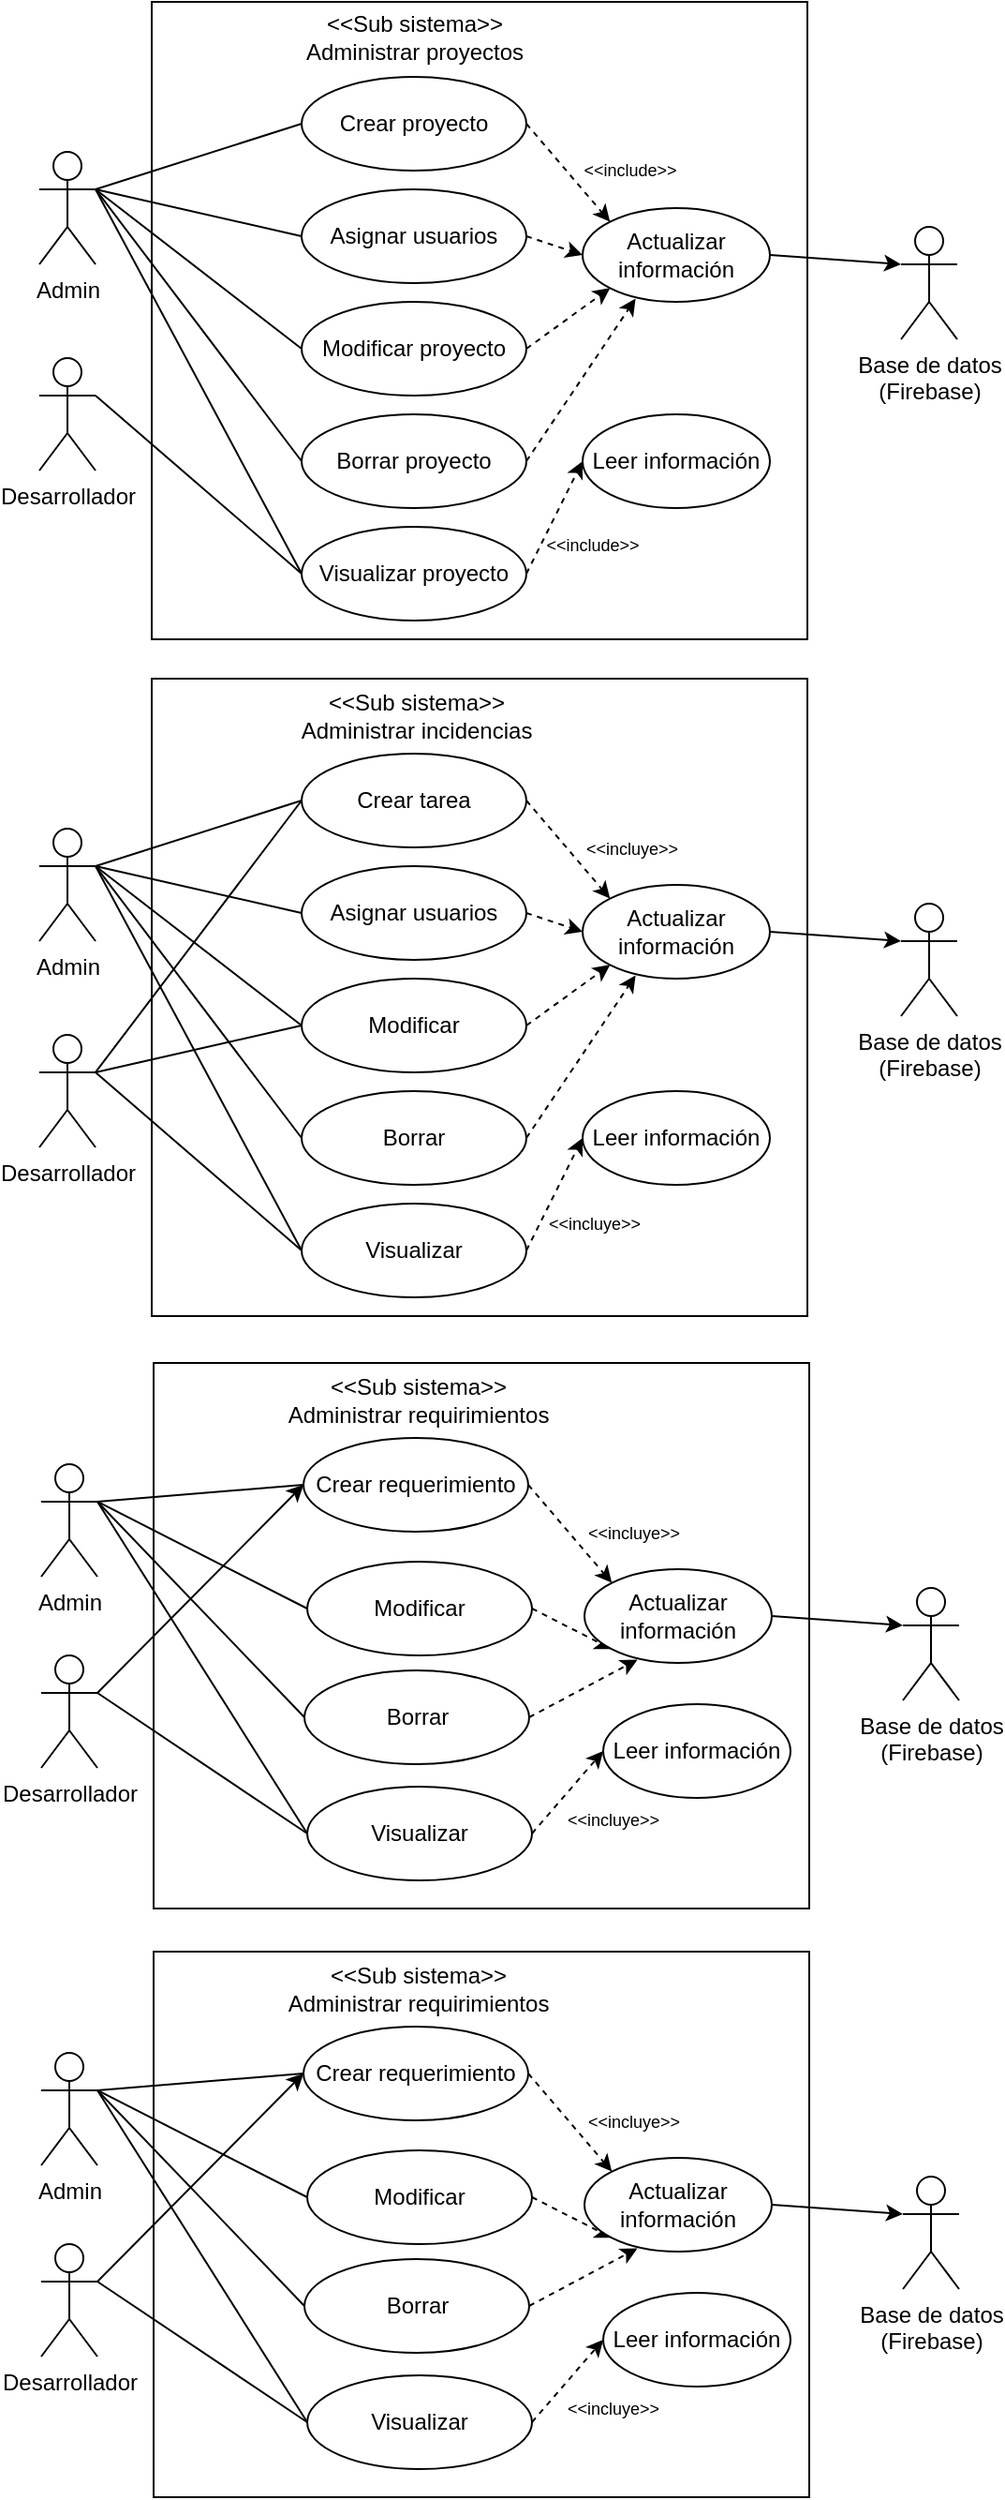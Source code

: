 <mxfile version="26.2.14">
  <diagram name="Page-1" id="r1gqqM0i9GKPcq_8EENj">
    <mxGraphModel dx="1158" dy="676" grid="0" gridSize="10" guides="1" tooltips="1" connect="1" arrows="1" fold="1" page="1" pageScale="1" pageWidth="850" pageHeight="1100" math="0" shadow="0">
      <root>
        <mxCell id="0" />
        <mxCell id="1" parent="0" />
        <mxCell id="-OMRtR1ukcJp4NZzfe01-68" value="" style="group" vertex="1" connectable="0" parent="1">
          <mxGeometry x="170" y="149" width="490" height="341" as="geometry" />
        </mxCell>
        <mxCell id="-OMRtR1ukcJp4NZzfe01-5" value="" style="rounded=0;whiteSpace=wrap;html=1;" vertex="1" parent="-OMRtR1ukcJp4NZzfe01-68">
          <mxGeometry x="60" y="1" width="350" height="340" as="geometry" />
        </mxCell>
        <mxCell id="-OMRtR1ukcJp4NZzfe01-20" style="edgeStyle=none;rounded=0;orthogonalLoop=1;jettySize=auto;html=1;exitX=1;exitY=0.333;exitDx=0;exitDy=0;exitPerimeter=0;entryX=0;entryY=0.5;entryDx=0;entryDy=0;endArrow=none;startFill=0;" edge="1" parent="-OMRtR1ukcJp4NZzfe01-68" source="-OMRtR1ukcJp4NZzfe01-1" target="-OMRtR1ukcJp4NZzfe01-6">
          <mxGeometry relative="1" as="geometry" />
        </mxCell>
        <mxCell id="-OMRtR1ukcJp4NZzfe01-21" style="edgeStyle=none;rounded=0;orthogonalLoop=1;jettySize=auto;html=1;exitX=1;exitY=0.333;exitDx=0;exitDy=0;exitPerimeter=0;entryX=0;entryY=0.5;entryDx=0;entryDy=0;endArrow=none;startFill=0;" edge="1" parent="-OMRtR1ukcJp4NZzfe01-68" source="-OMRtR1ukcJp4NZzfe01-1" target="-OMRtR1ukcJp4NZzfe01-7">
          <mxGeometry relative="1" as="geometry" />
        </mxCell>
        <mxCell id="-OMRtR1ukcJp4NZzfe01-22" style="edgeStyle=none;rounded=0;orthogonalLoop=1;jettySize=auto;html=1;exitX=1;exitY=0.333;exitDx=0;exitDy=0;exitPerimeter=0;entryX=0;entryY=0.5;entryDx=0;entryDy=0;endArrow=none;startFill=0;" edge="1" parent="-OMRtR1ukcJp4NZzfe01-68" source="-OMRtR1ukcJp4NZzfe01-1" target="-OMRtR1ukcJp4NZzfe01-11">
          <mxGeometry relative="1" as="geometry" />
        </mxCell>
        <mxCell id="-OMRtR1ukcJp4NZzfe01-24" style="edgeStyle=none;rounded=0;orthogonalLoop=1;jettySize=auto;html=1;exitX=1;exitY=0.333;exitDx=0;exitDy=0;exitPerimeter=0;entryX=0;entryY=0.5;entryDx=0;entryDy=0;endArrow=none;startFill=0;" edge="1" parent="-OMRtR1ukcJp4NZzfe01-68" source="-OMRtR1ukcJp4NZzfe01-1" target="-OMRtR1ukcJp4NZzfe01-12">
          <mxGeometry relative="1" as="geometry" />
        </mxCell>
        <mxCell id="-OMRtR1ukcJp4NZzfe01-25" style="edgeStyle=none;rounded=0;orthogonalLoop=1;jettySize=auto;html=1;exitX=1;exitY=0.333;exitDx=0;exitDy=0;exitPerimeter=0;entryX=0;entryY=0.5;entryDx=0;entryDy=0;endArrow=none;startFill=0;" edge="1" parent="-OMRtR1ukcJp4NZzfe01-68" source="-OMRtR1ukcJp4NZzfe01-1" target="-OMRtR1ukcJp4NZzfe01-8">
          <mxGeometry relative="1" as="geometry" />
        </mxCell>
        <mxCell id="-OMRtR1ukcJp4NZzfe01-1" value="Admin" style="shape=umlActor;verticalLabelPosition=bottom;verticalAlign=top;html=1;outlineConnect=0;" vertex="1" parent="-OMRtR1ukcJp4NZzfe01-68">
          <mxGeometry y="81" width="30" height="60" as="geometry" />
        </mxCell>
        <mxCell id="-OMRtR1ukcJp4NZzfe01-26" style="edgeStyle=none;rounded=0;orthogonalLoop=1;jettySize=auto;html=1;exitX=1;exitY=0.333;exitDx=0;exitDy=0;exitPerimeter=0;entryX=0;entryY=0.5;entryDx=0;entryDy=0;endArrow=none;startFill=0;" edge="1" parent="-OMRtR1ukcJp4NZzfe01-68" source="-OMRtR1ukcJp4NZzfe01-2" target="-OMRtR1ukcJp4NZzfe01-8">
          <mxGeometry relative="1" as="geometry" />
        </mxCell>
        <mxCell id="-OMRtR1ukcJp4NZzfe01-2" value="Desarrollador" style="shape=umlActor;verticalLabelPosition=bottom;verticalAlign=top;html=1;outlineConnect=0;" vertex="1" parent="-OMRtR1ukcJp4NZzfe01-68">
          <mxGeometry y="191" width="30" height="60" as="geometry" />
        </mxCell>
        <mxCell id="-OMRtR1ukcJp4NZzfe01-34" style="edgeStyle=none;rounded=0;orthogonalLoop=1;jettySize=auto;html=1;exitX=1;exitY=0.5;exitDx=0;exitDy=0;entryX=0;entryY=0;entryDx=0;entryDy=0;dashed=1;" edge="1" parent="-OMRtR1ukcJp4NZzfe01-68" source="-OMRtR1ukcJp4NZzfe01-6" target="-OMRtR1ukcJp4NZzfe01-32">
          <mxGeometry relative="1" as="geometry" />
        </mxCell>
        <mxCell id="-OMRtR1ukcJp4NZzfe01-6" value="Crear proyecto" style="ellipse;whiteSpace=wrap;html=1;" vertex="1" parent="-OMRtR1ukcJp4NZzfe01-68">
          <mxGeometry x="140" y="41" width="120" height="50" as="geometry" />
        </mxCell>
        <mxCell id="-OMRtR1ukcJp4NZzfe01-35" style="edgeStyle=none;rounded=0;orthogonalLoop=1;jettySize=auto;html=1;exitX=1;exitY=0.5;exitDx=0;exitDy=0;entryX=0;entryY=0.5;entryDx=0;entryDy=0;dashed=1;" edge="1" parent="-OMRtR1ukcJp4NZzfe01-68" source="-OMRtR1ukcJp4NZzfe01-7" target="-OMRtR1ukcJp4NZzfe01-32">
          <mxGeometry relative="1" as="geometry" />
        </mxCell>
        <mxCell id="-OMRtR1ukcJp4NZzfe01-7" value="Asignar usuarios" style="ellipse;whiteSpace=wrap;html=1;" vertex="1" parent="-OMRtR1ukcJp4NZzfe01-68">
          <mxGeometry x="140" y="101" width="120" height="50" as="geometry" />
        </mxCell>
        <mxCell id="-OMRtR1ukcJp4NZzfe01-38" style="edgeStyle=none;rounded=0;orthogonalLoop=1;jettySize=auto;html=1;exitX=1;exitY=0.5;exitDx=0;exitDy=0;entryX=0;entryY=0.5;entryDx=0;entryDy=0;dashed=1;" edge="1" parent="-OMRtR1ukcJp4NZzfe01-68" source="-OMRtR1ukcJp4NZzfe01-8" target="-OMRtR1ukcJp4NZzfe01-33">
          <mxGeometry relative="1" as="geometry" />
        </mxCell>
        <mxCell id="-OMRtR1ukcJp4NZzfe01-8" value="Visualizar proyecto" style="ellipse;whiteSpace=wrap;html=1;" vertex="1" parent="-OMRtR1ukcJp4NZzfe01-68">
          <mxGeometry x="140" y="281" width="120" height="50" as="geometry" />
        </mxCell>
        <mxCell id="-OMRtR1ukcJp4NZzfe01-36" style="edgeStyle=none;rounded=0;orthogonalLoop=1;jettySize=auto;html=1;exitX=1;exitY=0.5;exitDx=0;exitDy=0;entryX=0;entryY=1;entryDx=0;entryDy=0;dashed=1;" edge="1" parent="-OMRtR1ukcJp4NZzfe01-68" source="-OMRtR1ukcJp4NZzfe01-11" target="-OMRtR1ukcJp4NZzfe01-32">
          <mxGeometry relative="1" as="geometry" />
        </mxCell>
        <mxCell id="-OMRtR1ukcJp4NZzfe01-11" value="Modificar proyecto" style="ellipse;whiteSpace=wrap;html=1;" vertex="1" parent="-OMRtR1ukcJp4NZzfe01-68">
          <mxGeometry x="140" y="161" width="120" height="50" as="geometry" />
        </mxCell>
        <mxCell id="-OMRtR1ukcJp4NZzfe01-12" value="Borrar proyecto" style="ellipse;whiteSpace=wrap;html=1;" vertex="1" parent="-OMRtR1ukcJp4NZzfe01-68">
          <mxGeometry x="140" y="221" width="120" height="50" as="geometry" />
        </mxCell>
        <mxCell id="-OMRtR1ukcJp4NZzfe01-18" value="&lt;div&gt;&amp;lt;&amp;lt;Sub sistema&amp;gt;&amp;gt;&lt;/div&gt;Administrar proyectos" style="text;html=1;align=center;verticalAlign=middle;resizable=0;points=[];autosize=1;strokeColor=none;fillColor=none;" vertex="1" parent="-OMRtR1ukcJp4NZzfe01-68">
          <mxGeometry x="130" width="140" height="40" as="geometry" />
        </mxCell>
        <mxCell id="-OMRtR1ukcJp4NZzfe01-19" value="Base de datos&lt;div&gt;(Firebase)&lt;/div&gt;" style="shape=umlActor;verticalLabelPosition=bottom;verticalAlign=top;html=1;outlineConnect=0;" vertex="1" parent="-OMRtR1ukcJp4NZzfe01-68">
          <mxGeometry x="460" y="121" width="30" height="60" as="geometry" />
        </mxCell>
        <mxCell id="-OMRtR1ukcJp4NZzfe01-32" value="Actualizar&lt;div&gt;información&lt;/div&gt;" style="ellipse;whiteSpace=wrap;html=1;" vertex="1" parent="-OMRtR1ukcJp4NZzfe01-68">
          <mxGeometry x="290" y="111" width="100" height="50" as="geometry" />
        </mxCell>
        <mxCell id="-OMRtR1ukcJp4NZzfe01-33" value="Leer información" style="ellipse;whiteSpace=wrap;html=1;" vertex="1" parent="-OMRtR1ukcJp4NZzfe01-68">
          <mxGeometry x="290" y="221" width="100" height="50" as="geometry" />
        </mxCell>
        <mxCell id="-OMRtR1ukcJp4NZzfe01-37" style="edgeStyle=none;rounded=0;orthogonalLoop=1;jettySize=auto;html=1;exitX=1;exitY=0.5;exitDx=0;exitDy=0;entryX=0.283;entryY=0.965;entryDx=0;entryDy=0;entryPerimeter=0;dashed=1;" edge="1" parent="-OMRtR1ukcJp4NZzfe01-68" source="-OMRtR1ukcJp4NZzfe01-12" target="-OMRtR1ukcJp4NZzfe01-32">
          <mxGeometry relative="1" as="geometry" />
        </mxCell>
        <mxCell id="-OMRtR1ukcJp4NZzfe01-39" style="edgeStyle=none;rounded=0;orthogonalLoop=1;jettySize=auto;html=1;exitX=1;exitY=0.5;exitDx=0;exitDy=0;entryX=0;entryY=0.333;entryDx=0;entryDy=0;entryPerimeter=0;" edge="1" parent="-OMRtR1ukcJp4NZzfe01-68" source="-OMRtR1ukcJp4NZzfe01-32" target="-OMRtR1ukcJp4NZzfe01-19">
          <mxGeometry relative="1" as="geometry" />
        </mxCell>
        <mxCell id="-OMRtR1ukcJp4NZzfe01-40" value="&amp;lt;&amp;lt;include&amp;gt;&amp;gt;" style="text;html=1;align=center;verticalAlign=middle;resizable=0;points=[];autosize=1;strokeColor=none;fillColor=none;fontSize=9;" vertex="1" parent="-OMRtR1ukcJp4NZzfe01-68">
          <mxGeometry x="280" y="81" width="70" height="20" as="geometry" />
        </mxCell>
        <mxCell id="-OMRtR1ukcJp4NZzfe01-41" value="&amp;lt;&amp;lt;include&amp;gt;&amp;gt;" style="text;html=1;align=center;verticalAlign=middle;resizable=0;points=[];autosize=1;strokeColor=none;fillColor=none;fontSize=9;" vertex="1" parent="-OMRtR1ukcJp4NZzfe01-68">
          <mxGeometry x="260" y="281" width="70" height="20" as="geometry" />
        </mxCell>
        <mxCell id="-OMRtR1ukcJp4NZzfe01-69" value="" style="group" vertex="1" connectable="0" parent="1">
          <mxGeometry x="170" y="510" width="490" height="341" as="geometry" />
        </mxCell>
        <mxCell id="-OMRtR1ukcJp4NZzfe01-70" value="" style="rounded=0;whiteSpace=wrap;html=1;" vertex="1" parent="-OMRtR1ukcJp4NZzfe01-69">
          <mxGeometry x="60" y="1" width="350" height="340" as="geometry" />
        </mxCell>
        <mxCell id="-OMRtR1ukcJp4NZzfe01-71" style="edgeStyle=none;rounded=0;orthogonalLoop=1;jettySize=auto;html=1;exitX=1;exitY=0.333;exitDx=0;exitDy=0;exitPerimeter=0;entryX=0;entryY=0.5;entryDx=0;entryDy=0;endArrow=none;startFill=0;" edge="1" parent="-OMRtR1ukcJp4NZzfe01-69" source="-OMRtR1ukcJp4NZzfe01-76" target="-OMRtR1ukcJp4NZzfe01-80">
          <mxGeometry relative="1" as="geometry" />
        </mxCell>
        <mxCell id="-OMRtR1ukcJp4NZzfe01-72" style="edgeStyle=none;rounded=0;orthogonalLoop=1;jettySize=auto;html=1;exitX=1;exitY=0.333;exitDx=0;exitDy=0;exitPerimeter=0;entryX=0;entryY=0.5;entryDx=0;entryDy=0;endArrow=none;startFill=0;" edge="1" parent="-OMRtR1ukcJp4NZzfe01-69" source="-OMRtR1ukcJp4NZzfe01-76" target="-OMRtR1ukcJp4NZzfe01-82">
          <mxGeometry relative="1" as="geometry" />
        </mxCell>
        <mxCell id="-OMRtR1ukcJp4NZzfe01-73" style="edgeStyle=none;rounded=0;orthogonalLoop=1;jettySize=auto;html=1;exitX=1;exitY=0.333;exitDx=0;exitDy=0;exitPerimeter=0;entryX=0;entryY=0.5;entryDx=0;entryDy=0;endArrow=none;startFill=0;" edge="1" parent="-OMRtR1ukcJp4NZzfe01-69" source="-OMRtR1ukcJp4NZzfe01-76" target="-OMRtR1ukcJp4NZzfe01-86">
          <mxGeometry relative="1" as="geometry" />
        </mxCell>
        <mxCell id="-OMRtR1ukcJp4NZzfe01-74" style="edgeStyle=none;rounded=0;orthogonalLoop=1;jettySize=auto;html=1;exitX=1;exitY=0.333;exitDx=0;exitDy=0;exitPerimeter=0;entryX=0;entryY=0.5;entryDx=0;entryDy=0;endArrow=none;startFill=0;" edge="1" parent="-OMRtR1ukcJp4NZzfe01-69" source="-OMRtR1ukcJp4NZzfe01-76" target="-OMRtR1ukcJp4NZzfe01-87">
          <mxGeometry relative="1" as="geometry" />
        </mxCell>
        <mxCell id="-OMRtR1ukcJp4NZzfe01-75" style="edgeStyle=none;rounded=0;orthogonalLoop=1;jettySize=auto;html=1;exitX=1;exitY=0.333;exitDx=0;exitDy=0;exitPerimeter=0;entryX=0;entryY=0.5;entryDx=0;entryDy=0;endArrow=none;startFill=0;" edge="1" parent="-OMRtR1ukcJp4NZzfe01-69" source="-OMRtR1ukcJp4NZzfe01-76" target="-OMRtR1ukcJp4NZzfe01-84">
          <mxGeometry relative="1" as="geometry" />
        </mxCell>
        <mxCell id="-OMRtR1ukcJp4NZzfe01-76" value="Admin" style="shape=umlActor;verticalLabelPosition=bottom;verticalAlign=top;html=1;outlineConnect=0;" vertex="1" parent="-OMRtR1ukcJp4NZzfe01-69">
          <mxGeometry y="81" width="30" height="60" as="geometry" />
        </mxCell>
        <mxCell id="-OMRtR1ukcJp4NZzfe01-77" style="edgeStyle=none;rounded=0;orthogonalLoop=1;jettySize=auto;html=1;exitX=1;exitY=0.333;exitDx=0;exitDy=0;exitPerimeter=0;entryX=0;entryY=0.5;entryDx=0;entryDy=0;endArrow=none;startFill=0;" edge="1" parent="-OMRtR1ukcJp4NZzfe01-69" source="-OMRtR1ukcJp4NZzfe01-78" target="-OMRtR1ukcJp4NZzfe01-84">
          <mxGeometry relative="1" as="geometry" />
        </mxCell>
        <mxCell id="-OMRtR1ukcJp4NZzfe01-184" style="edgeStyle=none;rounded=0;orthogonalLoop=1;jettySize=auto;html=1;exitX=1;exitY=0.333;exitDx=0;exitDy=0;exitPerimeter=0;entryX=0;entryY=0.5;entryDx=0;entryDy=0;endArrow=none;startFill=0;" edge="1" parent="-OMRtR1ukcJp4NZzfe01-69" source="-OMRtR1ukcJp4NZzfe01-78" target="-OMRtR1ukcJp4NZzfe01-80">
          <mxGeometry relative="1" as="geometry" />
        </mxCell>
        <mxCell id="-OMRtR1ukcJp4NZzfe01-185" style="edgeStyle=none;rounded=0;orthogonalLoop=1;jettySize=auto;html=1;exitX=1;exitY=0.333;exitDx=0;exitDy=0;exitPerimeter=0;entryX=0;entryY=0.5;entryDx=0;entryDy=0;endArrow=none;startFill=0;" edge="1" parent="-OMRtR1ukcJp4NZzfe01-69" source="-OMRtR1ukcJp4NZzfe01-78" target="-OMRtR1ukcJp4NZzfe01-86">
          <mxGeometry relative="1" as="geometry" />
        </mxCell>
        <mxCell id="-OMRtR1ukcJp4NZzfe01-78" value="Desarrollador" style="shape=umlActor;verticalLabelPosition=bottom;verticalAlign=top;html=1;outlineConnect=0;" vertex="1" parent="-OMRtR1ukcJp4NZzfe01-69">
          <mxGeometry y="191" width="30" height="60" as="geometry" />
        </mxCell>
        <mxCell id="-OMRtR1ukcJp4NZzfe01-79" style="edgeStyle=none;rounded=0;orthogonalLoop=1;jettySize=auto;html=1;exitX=1;exitY=0.5;exitDx=0;exitDy=0;entryX=0;entryY=0;entryDx=0;entryDy=0;dashed=1;" edge="1" parent="-OMRtR1ukcJp4NZzfe01-69" source="-OMRtR1ukcJp4NZzfe01-80" target="-OMRtR1ukcJp4NZzfe01-90">
          <mxGeometry relative="1" as="geometry" />
        </mxCell>
        <mxCell id="-OMRtR1ukcJp4NZzfe01-80" value="Crear tarea" style="ellipse;whiteSpace=wrap;html=1;" vertex="1" parent="-OMRtR1ukcJp4NZzfe01-69">
          <mxGeometry x="140" y="41" width="120" height="50" as="geometry" />
        </mxCell>
        <mxCell id="-OMRtR1ukcJp4NZzfe01-81" style="edgeStyle=none;rounded=0;orthogonalLoop=1;jettySize=auto;html=1;exitX=1;exitY=0.5;exitDx=0;exitDy=0;entryX=0;entryY=0.5;entryDx=0;entryDy=0;dashed=1;" edge="1" parent="-OMRtR1ukcJp4NZzfe01-69" source="-OMRtR1ukcJp4NZzfe01-82" target="-OMRtR1ukcJp4NZzfe01-90">
          <mxGeometry relative="1" as="geometry" />
        </mxCell>
        <mxCell id="-OMRtR1ukcJp4NZzfe01-82" value="Asignar usuarios" style="ellipse;whiteSpace=wrap;html=1;" vertex="1" parent="-OMRtR1ukcJp4NZzfe01-69">
          <mxGeometry x="140" y="101" width="120" height="50" as="geometry" />
        </mxCell>
        <mxCell id="-OMRtR1ukcJp4NZzfe01-83" style="edgeStyle=none;rounded=0;orthogonalLoop=1;jettySize=auto;html=1;exitX=1;exitY=0.5;exitDx=0;exitDy=0;entryX=0;entryY=0.5;entryDx=0;entryDy=0;dashed=1;" edge="1" parent="-OMRtR1ukcJp4NZzfe01-69" source="-OMRtR1ukcJp4NZzfe01-84" target="-OMRtR1ukcJp4NZzfe01-91">
          <mxGeometry relative="1" as="geometry" />
        </mxCell>
        <mxCell id="-OMRtR1ukcJp4NZzfe01-84" value="Visualizar" style="ellipse;whiteSpace=wrap;html=1;" vertex="1" parent="-OMRtR1ukcJp4NZzfe01-69">
          <mxGeometry x="140" y="281" width="120" height="50" as="geometry" />
        </mxCell>
        <mxCell id="-OMRtR1ukcJp4NZzfe01-85" style="edgeStyle=none;rounded=0;orthogonalLoop=1;jettySize=auto;html=1;exitX=1;exitY=0.5;exitDx=0;exitDy=0;entryX=0;entryY=1;entryDx=0;entryDy=0;dashed=1;" edge="1" parent="-OMRtR1ukcJp4NZzfe01-69" source="-OMRtR1ukcJp4NZzfe01-86" target="-OMRtR1ukcJp4NZzfe01-90">
          <mxGeometry relative="1" as="geometry" />
        </mxCell>
        <mxCell id="-OMRtR1ukcJp4NZzfe01-86" value="Modificar" style="ellipse;whiteSpace=wrap;html=1;" vertex="1" parent="-OMRtR1ukcJp4NZzfe01-69">
          <mxGeometry x="140" y="161" width="120" height="50" as="geometry" />
        </mxCell>
        <mxCell id="-OMRtR1ukcJp4NZzfe01-87" value="Borrar" style="ellipse;whiteSpace=wrap;html=1;" vertex="1" parent="-OMRtR1ukcJp4NZzfe01-69">
          <mxGeometry x="140" y="221" width="120" height="50" as="geometry" />
        </mxCell>
        <mxCell id="-OMRtR1ukcJp4NZzfe01-88" value="&lt;div&gt;&amp;lt;&amp;lt;Sub sistema&amp;gt;&amp;gt;&lt;/div&gt;Administrar incidencias" style="text;html=1;align=center;verticalAlign=middle;resizable=0;points=[];autosize=1;strokeColor=none;fillColor=none;" vertex="1" parent="-OMRtR1ukcJp4NZzfe01-69">
          <mxGeometry x="130" width="141" height="41" as="geometry" />
        </mxCell>
        <mxCell id="-OMRtR1ukcJp4NZzfe01-89" value="Base de datos&lt;div&gt;(Firebase)&lt;/div&gt;" style="shape=umlActor;verticalLabelPosition=bottom;verticalAlign=top;html=1;outlineConnect=0;" vertex="1" parent="-OMRtR1ukcJp4NZzfe01-69">
          <mxGeometry x="460" y="121" width="30" height="60" as="geometry" />
        </mxCell>
        <mxCell id="-OMRtR1ukcJp4NZzfe01-90" value="Actualizar&lt;div&gt;información&lt;/div&gt;" style="ellipse;whiteSpace=wrap;html=1;" vertex="1" parent="-OMRtR1ukcJp4NZzfe01-69">
          <mxGeometry x="290" y="111" width="100" height="50" as="geometry" />
        </mxCell>
        <mxCell id="-OMRtR1ukcJp4NZzfe01-91" value="Leer información" style="ellipse;whiteSpace=wrap;html=1;" vertex="1" parent="-OMRtR1ukcJp4NZzfe01-69">
          <mxGeometry x="290" y="221" width="100" height="50" as="geometry" />
        </mxCell>
        <mxCell id="-OMRtR1ukcJp4NZzfe01-92" style="edgeStyle=none;rounded=0;orthogonalLoop=1;jettySize=auto;html=1;exitX=1;exitY=0.5;exitDx=0;exitDy=0;entryX=0.283;entryY=0.965;entryDx=0;entryDy=0;entryPerimeter=0;dashed=1;" edge="1" parent="-OMRtR1ukcJp4NZzfe01-69" source="-OMRtR1ukcJp4NZzfe01-87" target="-OMRtR1ukcJp4NZzfe01-90">
          <mxGeometry relative="1" as="geometry" />
        </mxCell>
        <mxCell id="-OMRtR1ukcJp4NZzfe01-93" style="edgeStyle=none;rounded=0;orthogonalLoop=1;jettySize=auto;html=1;exitX=1;exitY=0.5;exitDx=0;exitDy=0;entryX=0;entryY=0.333;entryDx=0;entryDy=0;entryPerimeter=0;" edge="1" parent="-OMRtR1ukcJp4NZzfe01-69" source="-OMRtR1ukcJp4NZzfe01-90" target="-OMRtR1ukcJp4NZzfe01-89">
          <mxGeometry relative="1" as="geometry" />
        </mxCell>
        <mxCell id="-OMRtR1ukcJp4NZzfe01-94" value="&amp;lt;&amp;lt;incluye&amp;gt;&amp;gt;" style="text;html=1;align=center;verticalAlign=middle;resizable=0;points=[];autosize=1;strokeColor=none;fillColor=none;fontSize=9;" vertex="1" parent="-OMRtR1ukcJp4NZzfe01-69">
          <mxGeometry x="282" y="80" width="67" height="23" as="geometry" />
        </mxCell>
        <mxCell id="-OMRtR1ukcJp4NZzfe01-95" value="&amp;lt;&amp;lt;incluye&amp;gt;&amp;gt;" style="text;html=1;align=center;verticalAlign=middle;resizable=0;points=[];autosize=1;strokeColor=none;fillColor=none;fontSize=9;" vertex="1" parent="-OMRtR1ukcJp4NZzfe01-69">
          <mxGeometry x="262" y="280" width="67" height="23" as="geometry" />
        </mxCell>
        <mxCell id="-OMRtR1ukcJp4NZzfe01-123" value="" style="group" vertex="1" connectable="0" parent="1">
          <mxGeometry x="171" y="875" width="490" height="341" as="geometry" />
        </mxCell>
        <mxCell id="-OMRtR1ukcJp4NZzfe01-124" value="" style="rounded=0;whiteSpace=wrap;html=1;" vertex="1" parent="-OMRtR1ukcJp4NZzfe01-123">
          <mxGeometry x="60" y="1" width="350" height="291" as="geometry" />
        </mxCell>
        <mxCell id="-OMRtR1ukcJp4NZzfe01-125" style="edgeStyle=none;rounded=0;orthogonalLoop=1;jettySize=auto;html=1;exitX=1;exitY=0.333;exitDx=0;exitDy=0;exitPerimeter=0;entryX=0;entryY=0.5;entryDx=0;entryDy=0;endArrow=none;startFill=0;" edge="1" parent="-OMRtR1ukcJp4NZzfe01-123" source="-OMRtR1ukcJp4NZzfe01-130" target="-OMRtR1ukcJp4NZzfe01-135">
          <mxGeometry relative="1" as="geometry" />
        </mxCell>
        <mxCell id="-OMRtR1ukcJp4NZzfe01-127" style="edgeStyle=none;rounded=0;orthogonalLoop=1;jettySize=auto;html=1;exitX=1;exitY=0.333;exitDx=0;exitDy=0;exitPerimeter=0;entryX=0;entryY=0.5;entryDx=0;entryDy=0;endArrow=none;startFill=0;" edge="1" parent="-OMRtR1ukcJp4NZzfe01-123" source="-OMRtR1ukcJp4NZzfe01-130" target="-OMRtR1ukcJp4NZzfe01-141">
          <mxGeometry relative="1" as="geometry" />
        </mxCell>
        <mxCell id="-OMRtR1ukcJp4NZzfe01-128" style="edgeStyle=none;rounded=0;orthogonalLoop=1;jettySize=auto;html=1;exitX=1;exitY=0.333;exitDx=0;exitDy=0;exitPerimeter=0;entryX=0;entryY=0.5;entryDx=0;entryDy=0;endArrow=none;startFill=0;" edge="1" parent="-OMRtR1ukcJp4NZzfe01-123" source="-OMRtR1ukcJp4NZzfe01-130" target="-OMRtR1ukcJp4NZzfe01-142">
          <mxGeometry relative="1" as="geometry" />
        </mxCell>
        <mxCell id="-OMRtR1ukcJp4NZzfe01-129" style="edgeStyle=none;rounded=0;orthogonalLoop=1;jettySize=auto;html=1;exitX=1;exitY=0.333;exitDx=0;exitDy=0;exitPerimeter=0;entryX=0;entryY=0.5;entryDx=0;entryDy=0;endArrow=none;startFill=0;" edge="1" parent="-OMRtR1ukcJp4NZzfe01-123" source="-OMRtR1ukcJp4NZzfe01-130" target="-OMRtR1ukcJp4NZzfe01-139">
          <mxGeometry relative="1" as="geometry" />
        </mxCell>
        <mxCell id="-OMRtR1ukcJp4NZzfe01-130" value="Admin" style="shape=umlActor;verticalLabelPosition=bottom;verticalAlign=top;html=1;outlineConnect=0;" vertex="1" parent="-OMRtR1ukcJp4NZzfe01-123">
          <mxGeometry y="55" width="30" height="60" as="geometry" />
        </mxCell>
        <mxCell id="-OMRtR1ukcJp4NZzfe01-131" style="edgeStyle=none;rounded=0;orthogonalLoop=1;jettySize=auto;html=1;exitX=1;exitY=0.333;exitDx=0;exitDy=0;exitPerimeter=0;entryX=0;entryY=0.5;entryDx=0;entryDy=0;endArrow=none;startFill=0;" edge="1" parent="-OMRtR1ukcJp4NZzfe01-123" source="-OMRtR1ukcJp4NZzfe01-133" target="-OMRtR1ukcJp4NZzfe01-139">
          <mxGeometry relative="1" as="geometry" />
        </mxCell>
        <mxCell id="-OMRtR1ukcJp4NZzfe01-132" style="edgeStyle=none;rounded=0;orthogonalLoop=1;jettySize=auto;html=1;exitX=1;exitY=0.333;exitDx=0;exitDy=0;exitPerimeter=0;entryX=0;entryY=0.5;entryDx=0;entryDy=0;" edge="1" parent="-OMRtR1ukcJp4NZzfe01-123" source="-OMRtR1ukcJp4NZzfe01-133" target="-OMRtR1ukcJp4NZzfe01-135">
          <mxGeometry relative="1" as="geometry" />
        </mxCell>
        <mxCell id="-OMRtR1ukcJp4NZzfe01-133" value="Desarrollador" style="shape=umlActor;verticalLabelPosition=bottom;verticalAlign=top;html=1;outlineConnect=0;" vertex="1" parent="-OMRtR1ukcJp4NZzfe01-123">
          <mxGeometry y="157" width="30" height="60" as="geometry" />
        </mxCell>
        <mxCell id="-OMRtR1ukcJp4NZzfe01-134" style="edgeStyle=none;rounded=0;orthogonalLoop=1;jettySize=auto;html=1;exitX=1;exitY=0.5;exitDx=0;exitDy=0;entryX=0;entryY=0;entryDx=0;entryDy=0;dashed=1;" edge="1" parent="-OMRtR1ukcJp4NZzfe01-123" source="-OMRtR1ukcJp4NZzfe01-135" target="-OMRtR1ukcJp4NZzfe01-145">
          <mxGeometry relative="1" as="geometry" />
        </mxCell>
        <mxCell id="-OMRtR1ukcJp4NZzfe01-135" value="Crear requerimiento" style="ellipse;whiteSpace=wrap;html=1;" vertex="1" parent="-OMRtR1ukcJp4NZzfe01-123">
          <mxGeometry x="140" y="41" width="120" height="50" as="geometry" />
        </mxCell>
        <mxCell id="-OMRtR1ukcJp4NZzfe01-138" style="edgeStyle=none;rounded=0;orthogonalLoop=1;jettySize=auto;html=1;exitX=1;exitY=0.5;exitDx=0;exitDy=0;entryX=0;entryY=0.5;entryDx=0;entryDy=0;dashed=1;" edge="1" parent="-OMRtR1ukcJp4NZzfe01-123" source="-OMRtR1ukcJp4NZzfe01-139" target="-OMRtR1ukcJp4NZzfe01-146">
          <mxGeometry relative="1" as="geometry" />
        </mxCell>
        <mxCell id="-OMRtR1ukcJp4NZzfe01-139" value="Visualizar" style="ellipse;whiteSpace=wrap;html=1;" vertex="1" parent="-OMRtR1ukcJp4NZzfe01-123">
          <mxGeometry x="142" y="227" width="120" height="50" as="geometry" />
        </mxCell>
        <mxCell id="-OMRtR1ukcJp4NZzfe01-140" style="edgeStyle=none;rounded=0;orthogonalLoop=1;jettySize=auto;html=1;exitX=1;exitY=0.5;exitDx=0;exitDy=0;entryX=0;entryY=1;entryDx=0;entryDy=0;dashed=1;" edge="1" parent="-OMRtR1ukcJp4NZzfe01-123" source="-OMRtR1ukcJp4NZzfe01-141" target="-OMRtR1ukcJp4NZzfe01-145">
          <mxGeometry relative="1" as="geometry" />
        </mxCell>
        <mxCell id="-OMRtR1ukcJp4NZzfe01-141" value="Modificar" style="ellipse;whiteSpace=wrap;html=1;" vertex="1" parent="-OMRtR1ukcJp4NZzfe01-123">
          <mxGeometry x="142" y="107" width="120" height="50" as="geometry" />
        </mxCell>
        <mxCell id="-OMRtR1ukcJp4NZzfe01-142" value="Borrar" style="ellipse;whiteSpace=wrap;html=1;" vertex="1" parent="-OMRtR1ukcJp4NZzfe01-123">
          <mxGeometry x="140.5" y="165" width="120" height="50" as="geometry" />
        </mxCell>
        <mxCell id="-OMRtR1ukcJp4NZzfe01-143" value="&lt;div&gt;&amp;lt;&amp;lt;Sub sistema&amp;gt;&amp;gt;&lt;/div&gt;Administrar requirimientos" style="text;html=1;align=center;verticalAlign=middle;resizable=0;points=[];autosize=1;strokeColor=none;fillColor=none;" vertex="1" parent="-OMRtR1ukcJp4NZzfe01-123">
          <mxGeometry x="122" width="157" height="41" as="geometry" />
        </mxCell>
        <mxCell id="-OMRtR1ukcJp4NZzfe01-144" value="Base de datos&lt;div&gt;(Firebase)&lt;/div&gt;" style="shape=umlActor;verticalLabelPosition=bottom;verticalAlign=top;html=1;outlineConnect=0;" vertex="1" parent="-OMRtR1ukcJp4NZzfe01-123">
          <mxGeometry x="460" y="121" width="30" height="60" as="geometry" />
        </mxCell>
        <mxCell id="-OMRtR1ukcJp4NZzfe01-145" value="Actualizar&lt;div&gt;información&lt;/div&gt;" style="ellipse;whiteSpace=wrap;html=1;" vertex="1" parent="-OMRtR1ukcJp4NZzfe01-123">
          <mxGeometry x="290" y="111" width="100" height="50" as="geometry" />
        </mxCell>
        <mxCell id="-OMRtR1ukcJp4NZzfe01-146" value="Leer información" style="ellipse;whiteSpace=wrap;html=1;" vertex="1" parent="-OMRtR1ukcJp4NZzfe01-123">
          <mxGeometry x="300" y="183" width="100" height="50" as="geometry" />
        </mxCell>
        <mxCell id="-OMRtR1ukcJp4NZzfe01-147" style="edgeStyle=none;rounded=0;orthogonalLoop=1;jettySize=auto;html=1;exitX=1;exitY=0.5;exitDx=0;exitDy=0;entryX=0.283;entryY=0.965;entryDx=0;entryDy=0;entryPerimeter=0;dashed=1;" edge="1" parent="-OMRtR1ukcJp4NZzfe01-123" source="-OMRtR1ukcJp4NZzfe01-142" target="-OMRtR1ukcJp4NZzfe01-145">
          <mxGeometry relative="1" as="geometry" />
        </mxCell>
        <mxCell id="-OMRtR1ukcJp4NZzfe01-148" style="edgeStyle=none;rounded=0;orthogonalLoop=1;jettySize=auto;html=1;exitX=1;exitY=0.5;exitDx=0;exitDy=0;entryX=0;entryY=0.333;entryDx=0;entryDy=0;entryPerimeter=0;" edge="1" parent="-OMRtR1ukcJp4NZzfe01-123" source="-OMRtR1ukcJp4NZzfe01-145" target="-OMRtR1ukcJp4NZzfe01-144">
          <mxGeometry relative="1" as="geometry" />
        </mxCell>
        <mxCell id="-OMRtR1ukcJp4NZzfe01-149" value="&amp;lt;&amp;lt;incluye&amp;gt;&amp;gt;" style="text;html=1;align=center;verticalAlign=middle;resizable=0;points=[];autosize=1;strokeColor=none;fillColor=none;fontSize=9;" vertex="1" parent="-OMRtR1ukcJp4NZzfe01-123">
          <mxGeometry x="282" y="80" width="67" height="23" as="geometry" />
        </mxCell>
        <mxCell id="-OMRtR1ukcJp4NZzfe01-150" value="&amp;lt;&amp;lt;incluye&amp;gt;&amp;gt;" style="text;html=1;align=center;verticalAlign=middle;resizable=0;points=[];autosize=1;strokeColor=none;fillColor=none;fontSize=9;" vertex="1" parent="-OMRtR1ukcJp4NZzfe01-123">
          <mxGeometry x="271" y="233" width="67" height="23" as="geometry" />
        </mxCell>
        <mxCell id="-OMRtR1ukcJp4NZzfe01-155" value="" style="rounded=0;whiteSpace=wrap;html=1;" vertex="1" parent="1">
          <mxGeometry x="231" y="1190" width="350" height="291" as="geometry" />
        </mxCell>
        <mxCell id="-OMRtR1ukcJp4NZzfe01-156" style="edgeStyle=none;rounded=0;orthogonalLoop=1;jettySize=auto;html=1;exitX=1;exitY=0.333;exitDx=0;exitDy=0;exitPerimeter=0;entryX=0;entryY=0.5;entryDx=0;entryDy=0;endArrow=none;startFill=0;" edge="1" parent="1" source="-OMRtR1ukcJp4NZzfe01-160" target="-OMRtR1ukcJp4NZzfe01-165">
          <mxGeometry relative="1" as="geometry" />
        </mxCell>
        <mxCell id="-OMRtR1ukcJp4NZzfe01-157" style="edgeStyle=none;rounded=0;orthogonalLoop=1;jettySize=auto;html=1;exitX=1;exitY=0.333;exitDx=0;exitDy=0;exitPerimeter=0;entryX=0;entryY=0.5;entryDx=0;entryDy=0;endArrow=none;startFill=0;" edge="1" parent="1" source="-OMRtR1ukcJp4NZzfe01-160" target="-OMRtR1ukcJp4NZzfe01-169">
          <mxGeometry relative="1" as="geometry" />
        </mxCell>
        <mxCell id="-OMRtR1ukcJp4NZzfe01-158" style="edgeStyle=none;rounded=0;orthogonalLoop=1;jettySize=auto;html=1;exitX=1;exitY=0.333;exitDx=0;exitDy=0;exitPerimeter=0;entryX=0;entryY=0.5;entryDx=0;entryDy=0;endArrow=none;startFill=0;" edge="1" parent="1" source="-OMRtR1ukcJp4NZzfe01-160" target="-OMRtR1ukcJp4NZzfe01-170">
          <mxGeometry relative="1" as="geometry" />
        </mxCell>
        <mxCell id="-OMRtR1ukcJp4NZzfe01-159" style="edgeStyle=none;rounded=0;orthogonalLoop=1;jettySize=auto;html=1;exitX=1;exitY=0.333;exitDx=0;exitDy=0;exitPerimeter=0;entryX=0;entryY=0.5;entryDx=0;entryDy=0;endArrow=none;startFill=0;" edge="1" parent="1" source="-OMRtR1ukcJp4NZzfe01-160" target="-OMRtR1ukcJp4NZzfe01-167">
          <mxGeometry relative="1" as="geometry" />
        </mxCell>
        <mxCell id="-OMRtR1ukcJp4NZzfe01-160" value="Admin" style="shape=umlActor;verticalLabelPosition=bottom;verticalAlign=top;html=1;outlineConnect=0;" vertex="1" parent="1">
          <mxGeometry x="171" y="1244" width="30" height="60" as="geometry" />
        </mxCell>
        <mxCell id="-OMRtR1ukcJp4NZzfe01-161" style="edgeStyle=none;rounded=0;orthogonalLoop=1;jettySize=auto;html=1;exitX=1;exitY=0.333;exitDx=0;exitDy=0;exitPerimeter=0;entryX=0;entryY=0.5;entryDx=0;entryDy=0;endArrow=none;startFill=0;" edge="1" parent="1" source="-OMRtR1ukcJp4NZzfe01-163" target="-OMRtR1ukcJp4NZzfe01-167">
          <mxGeometry relative="1" as="geometry" />
        </mxCell>
        <mxCell id="-OMRtR1ukcJp4NZzfe01-162" style="edgeStyle=none;rounded=0;orthogonalLoop=1;jettySize=auto;html=1;exitX=1;exitY=0.333;exitDx=0;exitDy=0;exitPerimeter=0;entryX=0;entryY=0.5;entryDx=0;entryDy=0;" edge="1" parent="1" source="-OMRtR1ukcJp4NZzfe01-163" target="-OMRtR1ukcJp4NZzfe01-165">
          <mxGeometry relative="1" as="geometry" />
        </mxCell>
        <mxCell id="-OMRtR1ukcJp4NZzfe01-163" value="Desarrollador" style="shape=umlActor;verticalLabelPosition=bottom;verticalAlign=top;html=1;outlineConnect=0;" vertex="1" parent="1">
          <mxGeometry x="171" y="1346" width="30" height="60" as="geometry" />
        </mxCell>
        <mxCell id="-OMRtR1ukcJp4NZzfe01-164" style="edgeStyle=none;rounded=0;orthogonalLoop=1;jettySize=auto;html=1;exitX=1;exitY=0.5;exitDx=0;exitDy=0;entryX=0;entryY=0;entryDx=0;entryDy=0;dashed=1;" edge="1" parent="1" source="-OMRtR1ukcJp4NZzfe01-165" target="-OMRtR1ukcJp4NZzfe01-173">
          <mxGeometry relative="1" as="geometry" />
        </mxCell>
        <mxCell id="-OMRtR1ukcJp4NZzfe01-165" value="Crear requerimiento" style="ellipse;whiteSpace=wrap;html=1;" vertex="1" parent="1">
          <mxGeometry x="311" y="1230" width="120" height="50" as="geometry" />
        </mxCell>
        <mxCell id="-OMRtR1ukcJp4NZzfe01-166" style="edgeStyle=none;rounded=0;orthogonalLoop=1;jettySize=auto;html=1;exitX=1;exitY=0.5;exitDx=0;exitDy=0;entryX=0;entryY=0.5;entryDx=0;entryDy=0;dashed=1;" edge="1" parent="1" source="-OMRtR1ukcJp4NZzfe01-167" target="-OMRtR1ukcJp4NZzfe01-174">
          <mxGeometry relative="1" as="geometry" />
        </mxCell>
        <mxCell id="-OMRtR1ukcJp4NZzfe01-167" value="Visualizar" style="ellipse;whiteSpace=wrap;html=1;" vertex="1" parent="1">
          <mxGeometry x="313" y="1416" width="120" height="50" as="geometry" />
        </mxCell>
        <mxCell id="-OMRtR1ukcJp4NZzfe01-168" style="edgeStyle=none;rounded=0;orthogonalLoop=1;jettySize=auto;html=1;exitX=1;exitY=0.5;exitDx=0;exitDy=0;entryX=0;entryY=1;entryDx=0;entryDy=0;dashed=1;" edge="1" parent="1" source="-OMRtR1ukcJp4NZzfe01-169" target="-OMRtR1ukcJp4NZzfe01-173">
          <mxGeometry relative="1" as="geometry" />
        </mxCell>
        <mxCell id="-OMRtR1ukcJp4NZzfe01-169" value="Modificar" style="ellipse;whiteSpace=wrap;html=1;" vertex="1" parent="1">
          <mxGeometry x="313" y="1296" width="120" height="50" as="geometry" />
        </mxCell>
        <mxCell id="-OMRtR1ukcJp4NZzfe01-170" value="Borrar" style="ellipse;whiteSpace=wrap;html=1;" vertex="1" parent="1">
          <mxGeometry x="311.5" y="1354" width="120" height="50" as="geometry" />
        </mxCell>
        <mxCell id="-OMRtR1ukcJp4NZzfe01-171" value="&lt;div&gt;&amp;lt;&amp;lt;Sub sistema&amp;gt;&amp;gt;&lt;/div&gt;Administrar requirimientos" style="text;html=1;align=center;verticalAlign=middle;resizable=0;points=[];autosize=1;strokeColor=none;fillColor=none;" vertex="1" parent="1">
          <mxGeometry x="293" y="1189" width="157" height="41" as="geometry" />
        </mxCell>
        <mxCell id="-OMRtR1ukcJp4NZzfe01-172" value="Base de datos&lt;div&gt;(Firebase)&lt;/div&gt;" style="shape=umlActor;verticalLabelPosition=bottom;verticalAlign=top;html=1;outlineConnect=0;" vertex="1" parent="1">
          <mxGeometry x="631" y="1310" width="30" height="60" as="geometry" />
        </mxCell>
        <mxCell id="-OMRtR1ukcJp4NZzfe01-173" value="Actualizar&lt;div&gt;información&lt;/div&gt;" style="ellipse;whiteSpace=wrap;html=1;" vertex="1" parent="1">
          <mxGeometry x="461" y="1300" width="100" height="50" as="geometry" />
        </mxCell>
        <mxCell id="-OMRtR1ukcJp4NZzfe01-174" value="Leer información" style="ellipse;whiteSpace=wrap;html=1;" vertex="1" parent="1">
          <mxGeometry x="471" y="1372" width="100" height="50" as="geometry" />
        </mxCell>
        <mxCell id="-OMRtR1ukcJp4NZzfe01-175" style="edgeStyle=none;rounded=0;orthogonalLoop=1;jettySize=auto;html=1;exitX=1;exitY=0.5;exitDx=0;exitDy=0;entryX=0.283;entryY=0.965;entryDx=0;entryDy=0;entryPerimeter=0;dashed=1;" edge="1" parent="1" source="-OMRtR1ukcJp4NZzfe01-170" target="-OMRtR1ukcJp4NZzfe01-173">
          <mxGeometry relative="1" as="geometry" />
        </mxCell>
        <mxCell id="-OMRtR1ukcJp4NZzfe01-176" style="edgeStyle=none;rounded=0;orthogonalLoop=1;jettySize=auto;html=1;exitX=1;exitY=0.5;exitDx=0;exitDy=0;entryX=0;entryY=0.333;entryDx=0;entryDy=0;entryPerimeter=0;" edge="1" parent="1" source="-OMRtR1ukcJp4NZzfe01-173" target="-OMRtR1ukcJp4NZzfe01-172">
          <mxGeometry relative="1" as="geometry" />
        </mxCell>
        <mxCell id="-OMRtR1ukcJp4NZzfe01-177" value="&amp;lt;&amp;lt;incluye&amp;gt;&amp;gt;" style="text;html=1;align=center;verticalAlign=middle;resizable=0;points=[];autosize=1;strokeColor=none;fillColor=none;fontSize=9;" vertex="1" parent="1">
          <mxGeometry x="453" y="1269" width="67" height="23" as="geometry" />
        </mxCell>
        <mxCell id="-OMRtR1ukcJp4NZzfe01-178" value="&amp;lt;&amp;lt;incluye&amp;gt;&amp;gt;" style="text;html=1;align=center;verticalAlign=middle;resizable=0;points=[];autosize=1;strokeColor=none;fillColor=none;fontSize=9;" vertex="1" parent="1">
          <mxGeometry x="442" y="1422" width="67" height="23" as="geometry" />
        </mxCell>
      </root>
    </mxGraphModel>
  </diagram>
</mxfile>
